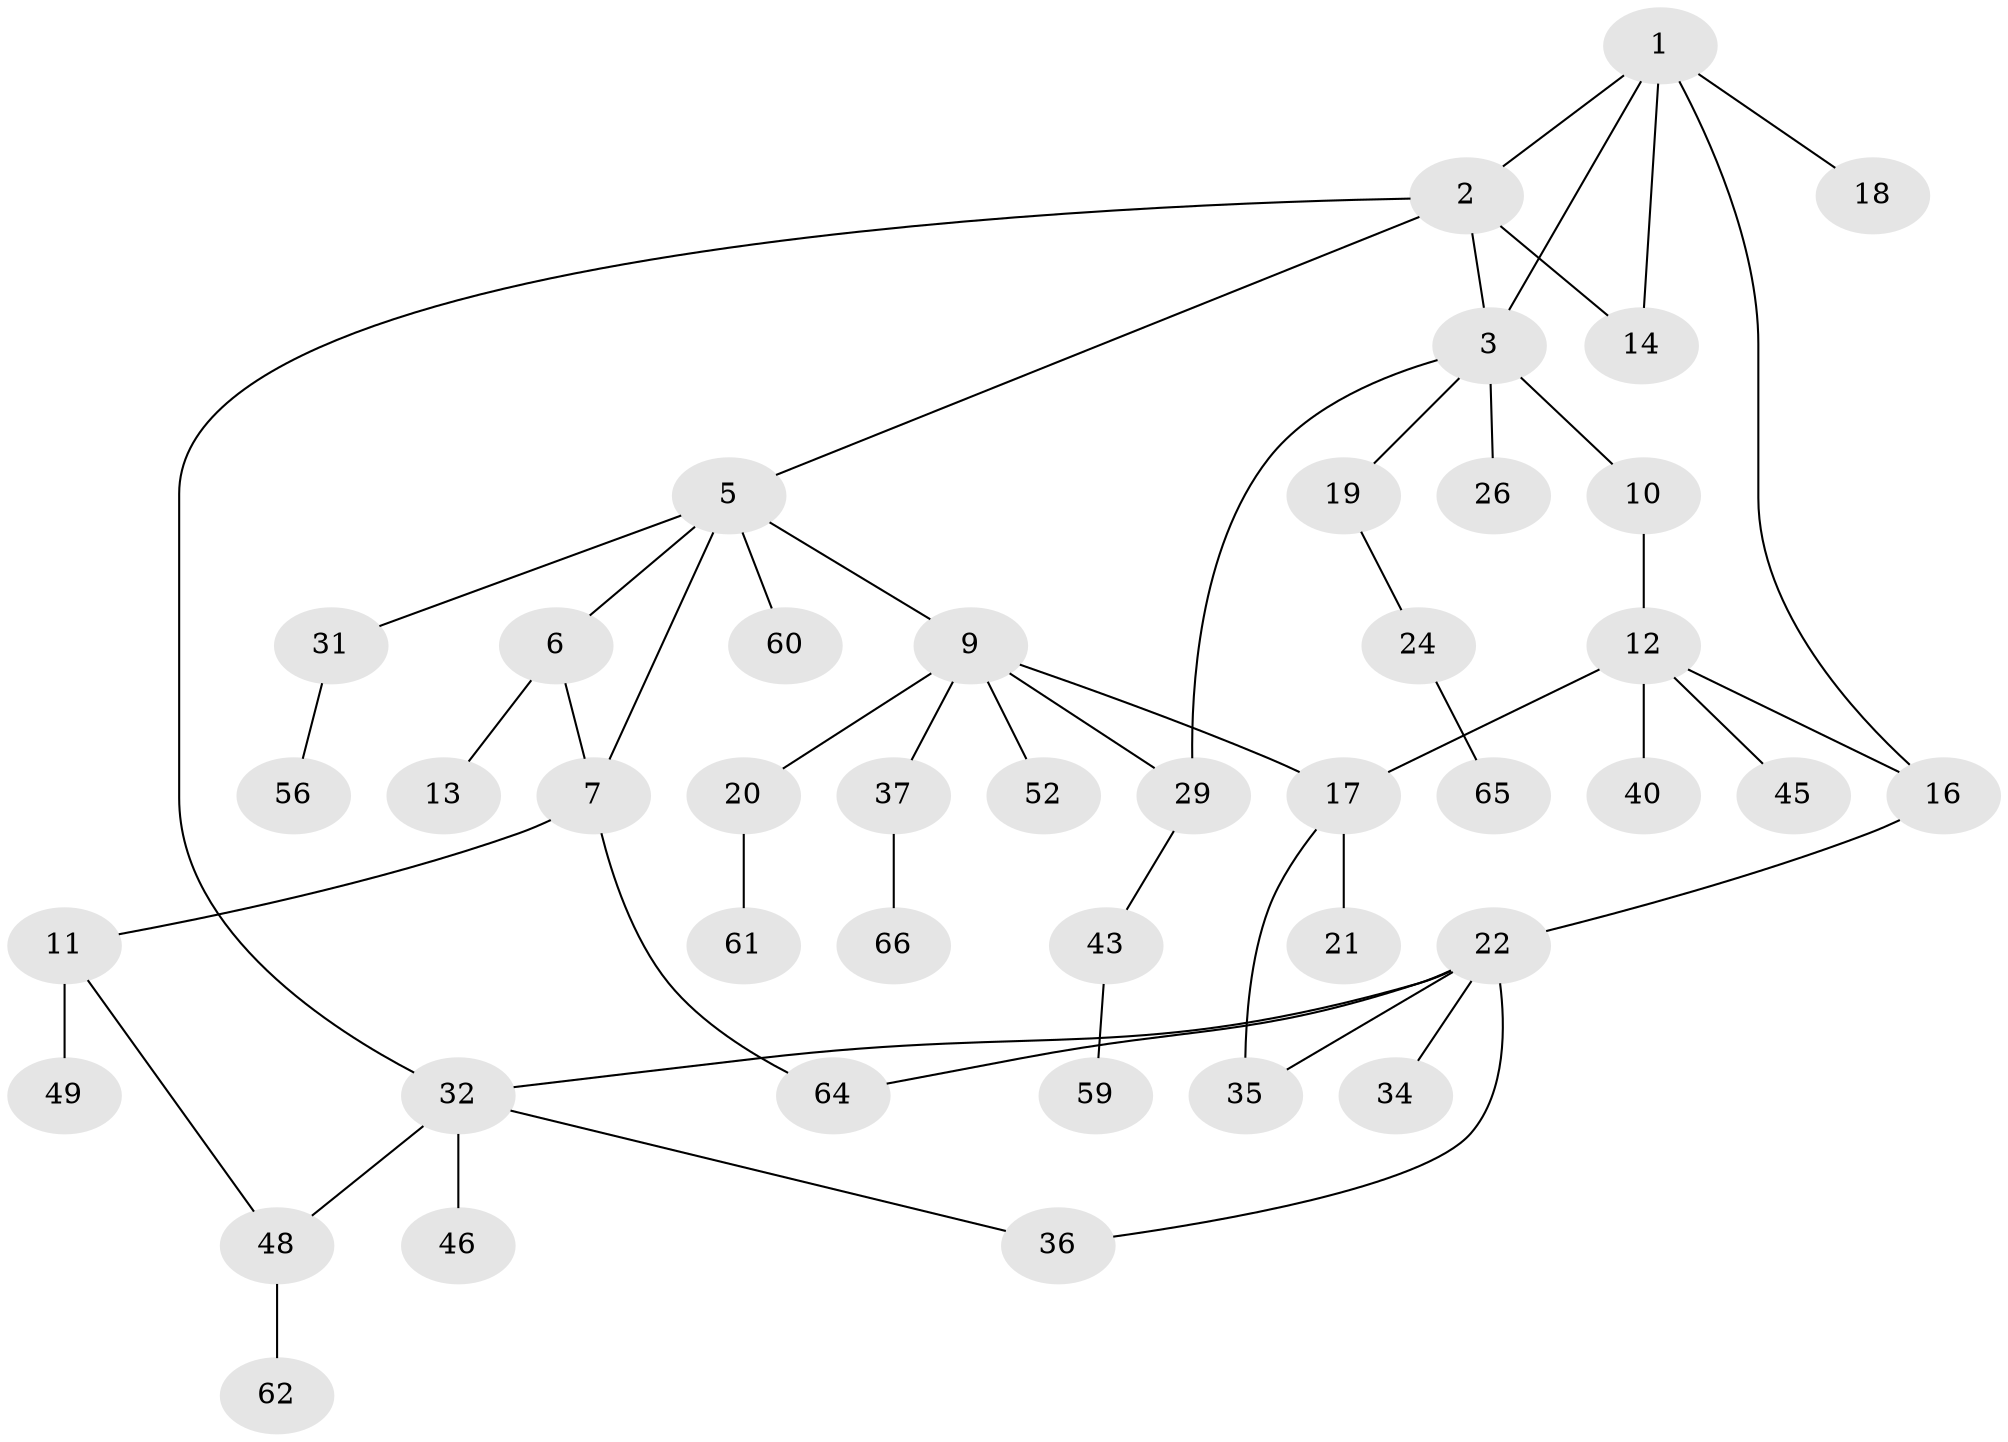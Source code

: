 // Generated by graph-tools (version 1.1) at 2025/23/03/03/25 07:23:33]
// undirected, 43 vertices, 53 edges
graph export_dot {
graph [start="1"]
  node [color=gray90,style=filled];
  1 [super="+30"];
  2 [super="+4"];
  3 [super="+57"];
  5 [super="+41"];
  6 [super="+8"];
  7 [super="+58"];
  9 [super="+15"];
  10;
  11 [super="+50"];
  12 [super="+47"];
  13;
  14 [super="+39"];
  16 [super="+38"];
  17 [super="+28"];
  18 [super="+42"];
  19 [super="+23"];
  20 [super="+27"];
  21 [super="+44"];
  22 [super="+53"];
  24 [super="+25"];
  26;
  29;
  31;
  32 [super="+33"];
  34;
  35 [super="+63"];
  36;
  37 [super="+54"];
  40;
  43 [super="+55"];
  45;
  46;
  48 [super="+51"];
  49;
  52;
  56;
  59;
  60;
  61;
  62;
  64;
  65;
  66;
  1 -- 2;
  1 -- 3;
  1 -- 16;
  1 -- 18;
  1 -- 14;
  2 -- 32;
  2 -- 5;
  2 -- 14;
  2 -- 3;
  3 -- 10;
  3 -- 19;
  3 -- 26;
  3 -- 29;
  5 -- 6;
  5 -- 9;
  5 -- 31;
  5 -- 60;
  5 -- 7;
  6 -- 7;
  6 -- 13;
  7 -- 11;
  7 -- 64;
  9 -- 29;
  9 -- 20;
  9 -- 37;
  9 -- 52;
  9 -- 17;
  10 -- 12;
  11 -- 49;
  11 -- 48;
  12 -- 17;
  12 -- 40;
  12 -- 45;
  12 -- 16;
  16 -- 22;
  17 -- 21;
  17 -- 35;
  19 -- 24;
  20 -- 61;
  22 -- 32;
  22 -- 34;
  22 -- 35;
  22 -- 64;
  22 -- 36;
  24 -- 65;
  29 -- 43;
  31 -- 56;
  32 -- 46;
  32 -- 48;
  32 -- 36;
  37 -- 66;
  43 -- 59;
  48 -- 62;
}

